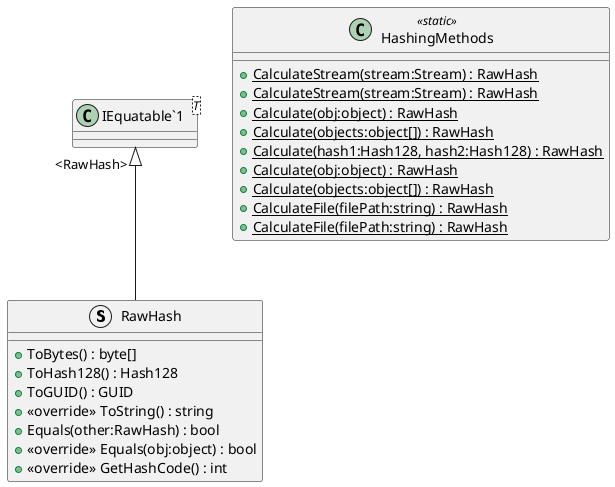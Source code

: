 @startuml
struct RawHash {
    + ToBytes() : byte[]
    + ToHash128() : Hash128
    + ToGUID() : GUID
    + <<override>> ToString() : string
    + Equals(other:RawHash) : bool
    + <<override>> Equals(obj:object) : bool
    + <<override>> GetHashCode() : int
}
class HashingMethods <<static>> {
    + {static} CalculateStream(stream:Stream) : RawHash
    + {static} CalculateStream(stream:Stream) : RawHash
    + {static} Calculate(obj:object) : RawHash
    + {static} Calculate(objects:object[]) : RawHash
    + {static} Calculate(hash1:Hash128, hash2:Hash128) : RawHash
    + {static} Calculate(obj:object) : RawHash
    + {static} Calculate(objects:object[]) : RawHash
    + {static} CalculateFile(filePath:string) : RawHash
    + {static} CalculateFile(filePath:string) : RawHash
}
class "IEquatable`1"<T> {
}
"IEquatable`1" "<RawHash>" <|-- RawHash
@enduml
